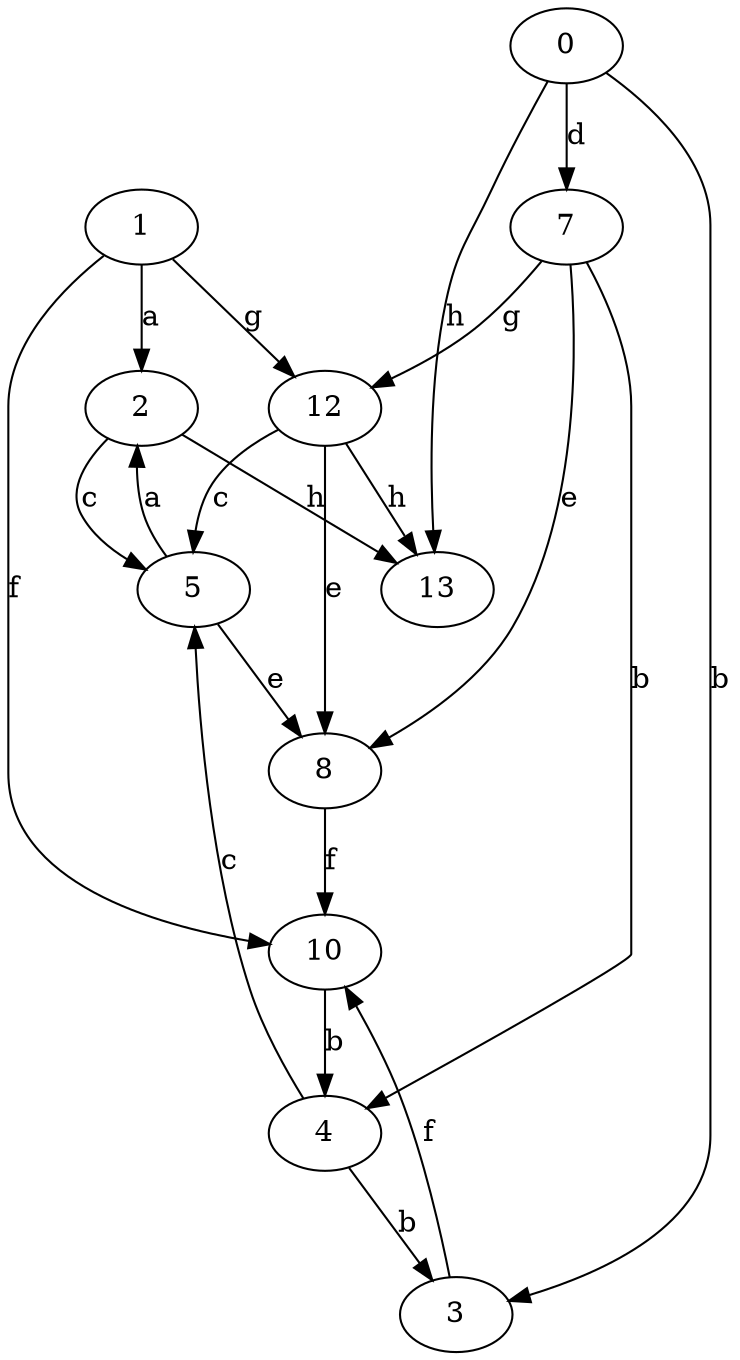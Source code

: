 strict digraph  {
1;
2;
3;
4;
5;
7;
8;
0;
10;
12;
13;
1 -> 2  [label=a];
1 -> 10  [label=f];
1 -> 12  [label=g];
2 -> 5  [label=c];
2 -> 13  [label=h];
3 -> 10  [label=f];
4 -> 3  [label=b];
4 -> 5  [label=c];
5 -> 2  [label=a];
5 -> 8  [label=e];
7 -> 4  [label=b];
7 -> 8  [label=e];
7 -> 12  [label=g];
8 -> 10  [label=f];
0 -> 3  [label=b];
0 -> 7  [label=d];
0 -> 13  [label=h];
10 -> 4  [label=b];
12 -> 5  [label=c];
12 -> 8  [label=e];
12 -> 13  [label=h];
}
